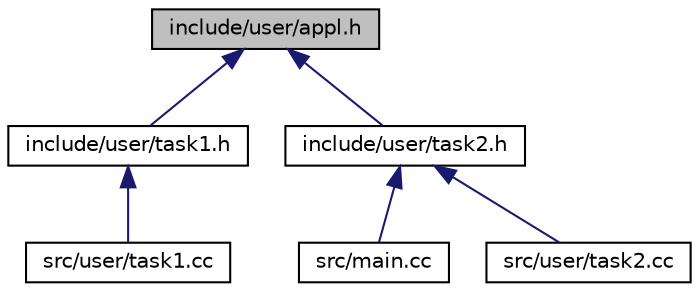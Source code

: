digraph G
{
  bgcolor="transparent";
  edge [fontname="Helvetica",fontsize="10",labelfontname="Helvetica",labelfontsize="10"];
  node [fontname="Helvetica",fontsize="10",shape=record];
  Node1 [label="include/user/appl.h",height=0.2,width=0.4,color="black", fillcolor="grey75", style="filled" fontcolor="black"];
  Node1 -> Node2 [dir="back",color="midnightblue",fontsize="10",style="solid",fontname="Helvetica"];
  Node2 [label="include/user/task1.h",height=0.2,width=0.4,color="black",URL="$task1_8h.html",tooltip="declaration of class for first task"];
  Node2 -> Node3 [dir="back",color="midnightblue",fontsize="10",style="solid",fontname="Helvetica"];
  Node3 [label="src/user/task1.cc",height=0.2,width=0.4,color="black",URL="$task1_8cc.html"];
  Node1 -> Node4 [dir="back",color="midnightblue",fontsize="10",style="solid",fontname="Helvetica"];
  Node4 [label="include/user/task2.h",height=0.2,width=0.4,color="black",URL="$task2_8h.html"];
  Node4 -> Node5 [dir="back",color="midnightblue",fontsize="10",style="solid",fontname="Helvetica"];
  Node5 [label="src/main.cc",height=0.2,width=0.4,color="black",URL="$main_8cc.html"];
  Node4 -> Node6 [dir="back",color="midnightblue",fontsize="10",style="solid",fontname="Helvetica"];
  Node6 [label="src/user/task2.cc",height=0.2,width=0.4,color="black",URL="$task2_8cc.html"];
}
